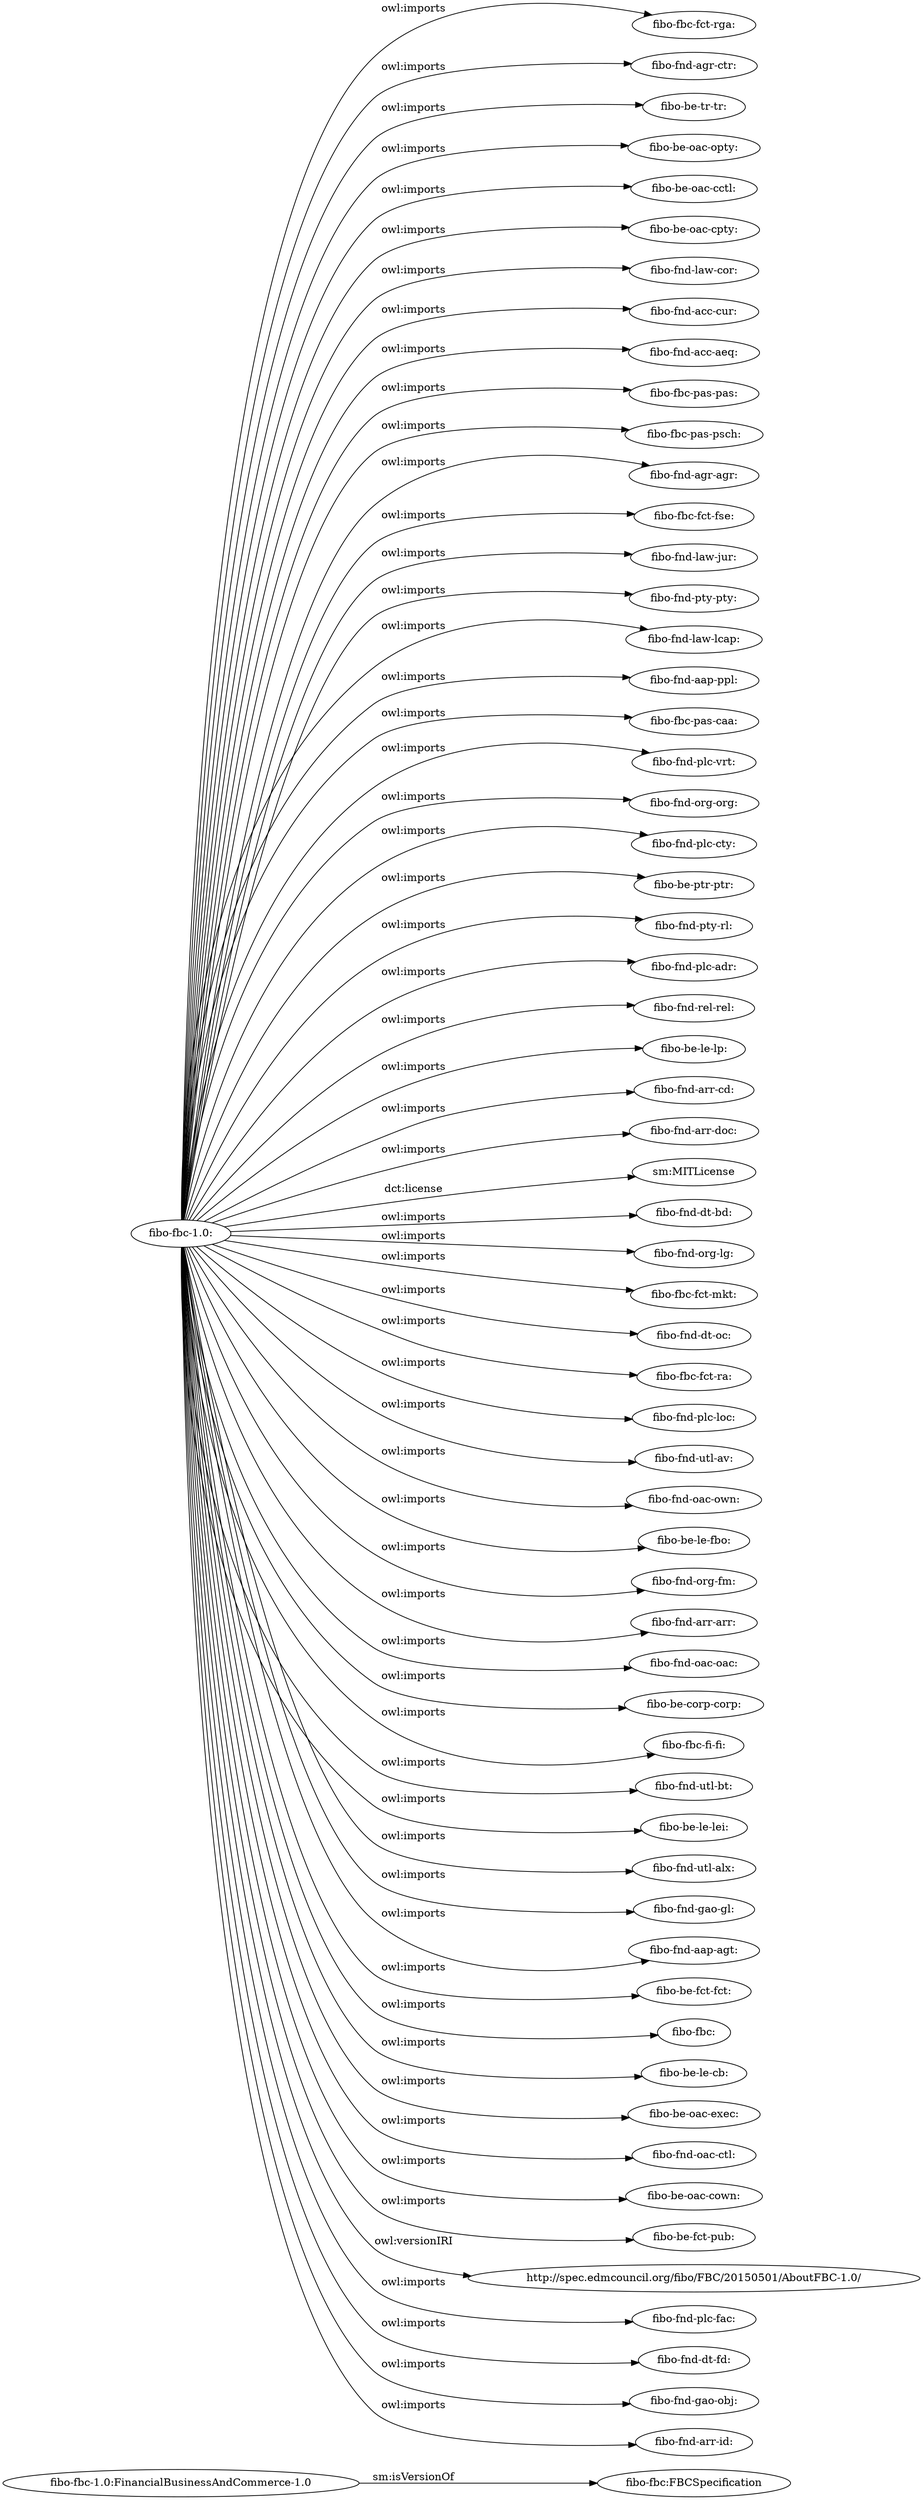 digraph ar2dtool_diagram { 
rankdir=LR;
size="1501"
	"fibo-fbc-1.0:FinancialBusinessAndCommerce-1.0" -> "fibo-fbc:FBCSpecification" [ label = "sm:isVersionOf" ];
	"fibo-fbc-1.0:" -> "fibo-fbc-fct-rga:" [ label = "owl:imports" ];
	"fibo-fbc-1.0:" -> "fibo-fnd-agr-ctr:" [ label = "owl:imports" ];
	"fibo-fbc-1.0:" -> "fibo-be-tr-tr:" [ label = "owl:imports" ];
	"fibo-fbc-1.0:" -> "fibo-be-oac-opty:" [ label = "owl:imports" ];
	"fibo-fbc-1.0:" -> "fibo-be-oac-cctl:" [ label = "owl:imports" ];
	"fibo-fbc-1.0:" -> "fibo-be-oac-cpty:" [ label = "owl:imports" ];
	"fibo-fbc-1.0:" -> "fibo-fnd-law-cor:" [ label = "owl:imports" ];
	"fibo-fbc-1.0:" -> "fibo-fnd-acc-cur:" [ label = "owl:imports" ];
	"fibo-fbc-1.0:" -> "fibo-fnd-acc-aeq:" [ label = "owl:imports" ];
	"fibo-fbc-1.0:" -> "fibo-fbc-pas-pas:" [ label = "owl:imports" ];
	"fibo-fbc-1.0:" -> "fibo-fbc-pas-psch:" [ label = "owl:imports" ];
	"fibo-fbc-1.0:" -> "fibo-fnd-agr-agr:" [ label = "owl:imports" ];
	"fibo-fbc-1.0:" -> "fibo-fbc-fct-fse:" [ label = "owl:imports" ];
	"fibo-fbc-1.0:" -> "fibo-fnd-law-jur:" [ label = "owl:imports" ];
	"fibo-fbc-1.0:" -> "fibo-fnd-pty-pty:" [ label = "owl:imports" ];
	"fibo-fbc-1.0:" -> "fibo-fnd-law-lcap:" [ label = "owl:imports" ];
	"fibo-fbc-1.0:" -> "fibo-fnd-aap-ppl:" [ label = "owl:imports" ];
	"fibo-fbc-1.0:" -> "fibo-fbc-pas-caa:" [ label = "owl:imports" ];
	"fibo-fbc-1.0:" -> "fibo-fnd-plc-vrt:" [ label = "owl:imports" ];
	"fibo-fbc-1.0:" -> "fibo-fnd-org-org:" [ label = "owl:imports" ];
	"fibo-fbc-1.0:" -> "fibo-fnd-plc-cty:" [ label = "owl:imports" ];
	"fibo-fbc-1.0:" -> "fibo-be-ptr-ptr:" [ label = "owl:imports" ];
	"fibo-fbc-1.0:" -> "fibo-fnd-pty-rl:" [ label = "owl:imports" ];
	"fibo-fbc-1.0:" -> "fibo-fnd-plc-adr:" [ label = "owl:imports" ];
	"fibo-fbc-1.0:" -> "fibo-fnd-rel-rel:" [ label = "owl:imports" ];
	"fibo-fbc-1.0:" -> "fibo-be-le-lp:" [ label = "owl:imports" ];
	"fibo-fbc-1.0:" -> "fibo-fnd-arr-cd:" [ label = "owl:imports" ];
	"fibo-fbc-1.0:" -> "fibo-fnd-arr-doc:" [ label = "owl:imports" ];
	"fibo-fbc-1.0:" -> "sm:MITLicense" [ label = "dct:license" ];
	"fibo-fbc-1.0:" -> "fibo-fnd-dt-bd:" [ label = "owl:imports" ];
	"fibo-fbc-1.0:" -> "fibo-fnd-org-lg:" [ label = "owl:imports" ];
	"fibo-fbc-1.0:" -> "fibo-fbc-fct-mkt:" [ label = "owl:imports" ];
	"fibo-fbc-1.0:" -> "fibo-fnd-dt-oc:" [ label = "owl:imports" ];
	"fibo-fbc-1.0:" -> "fibo-fbc-fct-ra:" [ label = "owl:imports" ];
	"fibo-fbc-1.0:" -> "fibo-fnd-plc-loc:" [ label = "owl:imports" ];
	"fibo-fbc-1.0:" -> "fibo-fnd-utl-av:" [ label = "owl:imports" ];
	"fibo-fbc-1.0:" -> "fibo-fnd-oac-own:" [ label = "owl:imports" ];
	"fibo-fbc-1.0:" -> "fibo-be-le-fbo:" [ label = "owl:imports" ];
	"fibo-fbc-1.0:" -> "fibo-fnd-org-fm:" [ label = "owl:imports" ];
	"fibo-fbc-1.0:" -> "fibo-fnd-arr-arr:" [ label = "owl:imports" ];
	"fibo-fbc-1.0:" -> "fibo-fnd-oac-oac:" [ label = "owl:imports" ];
	"fibo-fbc-1.0:" -> "fibo-be-corp-corp:" [ label = "owl:imports" ];
	"fibo-fbc-1.0:" -> "fibo-fbc-fi-fi:" [ label = "owl:imports" ];
	"fibo-fbc-1.0:" -> "fibo-fnd-utl-bt:" [ label = "owl:imports" ];
	"fibo-fbc-1.0:" -> "fibo-be-le-lei:" [ label = "owl:imports" ];
	"fibo-fbc-1.0:" -> "fibo-fnd-utl-alx:" [ label = "owl:imports" ];
	"fibo-fbc-1.0:" -> "fibo-fnd-gao-gl:" [ label = "owl:imports" ];
	"fibo-fbc-1.0:" -> "fibo-fnd-aap-agt:" [ label = "owl:imports" ];
	"fibo-fbc-1.0:" -> "fibo-be-fct-fct:" [ label = "owl:imports" ];
	"fibo-fbc-1.0:" -> "fibo-fbc:" [ label = "owl:imports" ];
	"fibo-fbc-1.0:" -> "fibo-be-le-cb:" [ label = "owl:imports" ];
	"fibo-fbc-1.0:" -> "fibo-be-oac-exec:" [ label = "owl:imports" ];
	"fibo-fbc-1.0:" -> "fibo-fnd-oac-ctl:" [ label = "owl:imports" ];
	"fibo-fbc-1.0:" -> "fibo-be-oac-cown:" [ label = "owl:imports" ];
	"fibo-fbc-1.0:" -> "fibo-be-fct-pub:" [ label = "owl:imports" ];
	"fibo-fbc-1.0:" -> "http://spec.edmcouncil.org/fibo/FBC/20150501/AboutFBC-1.0/" [ label = "owl:versionIRI" ];
	"fibo-fbc-1.0:" -> "fibo-fnd-plc-fac:" [ label = "owl:imports" ];
	"fibo-fbc-1.0:" -> "fibo-fnd-dt-fd:" [ label = "owl:imports" ];
	"fibo-fbc-1.0:" -> "fibo-fnd-gao-obj:" [ label = "owl:imports" ];
	"fibo-fbc-1.0:" -> "fibo-fnd-arr-id:" [ label = "owl:imports" ];

}
